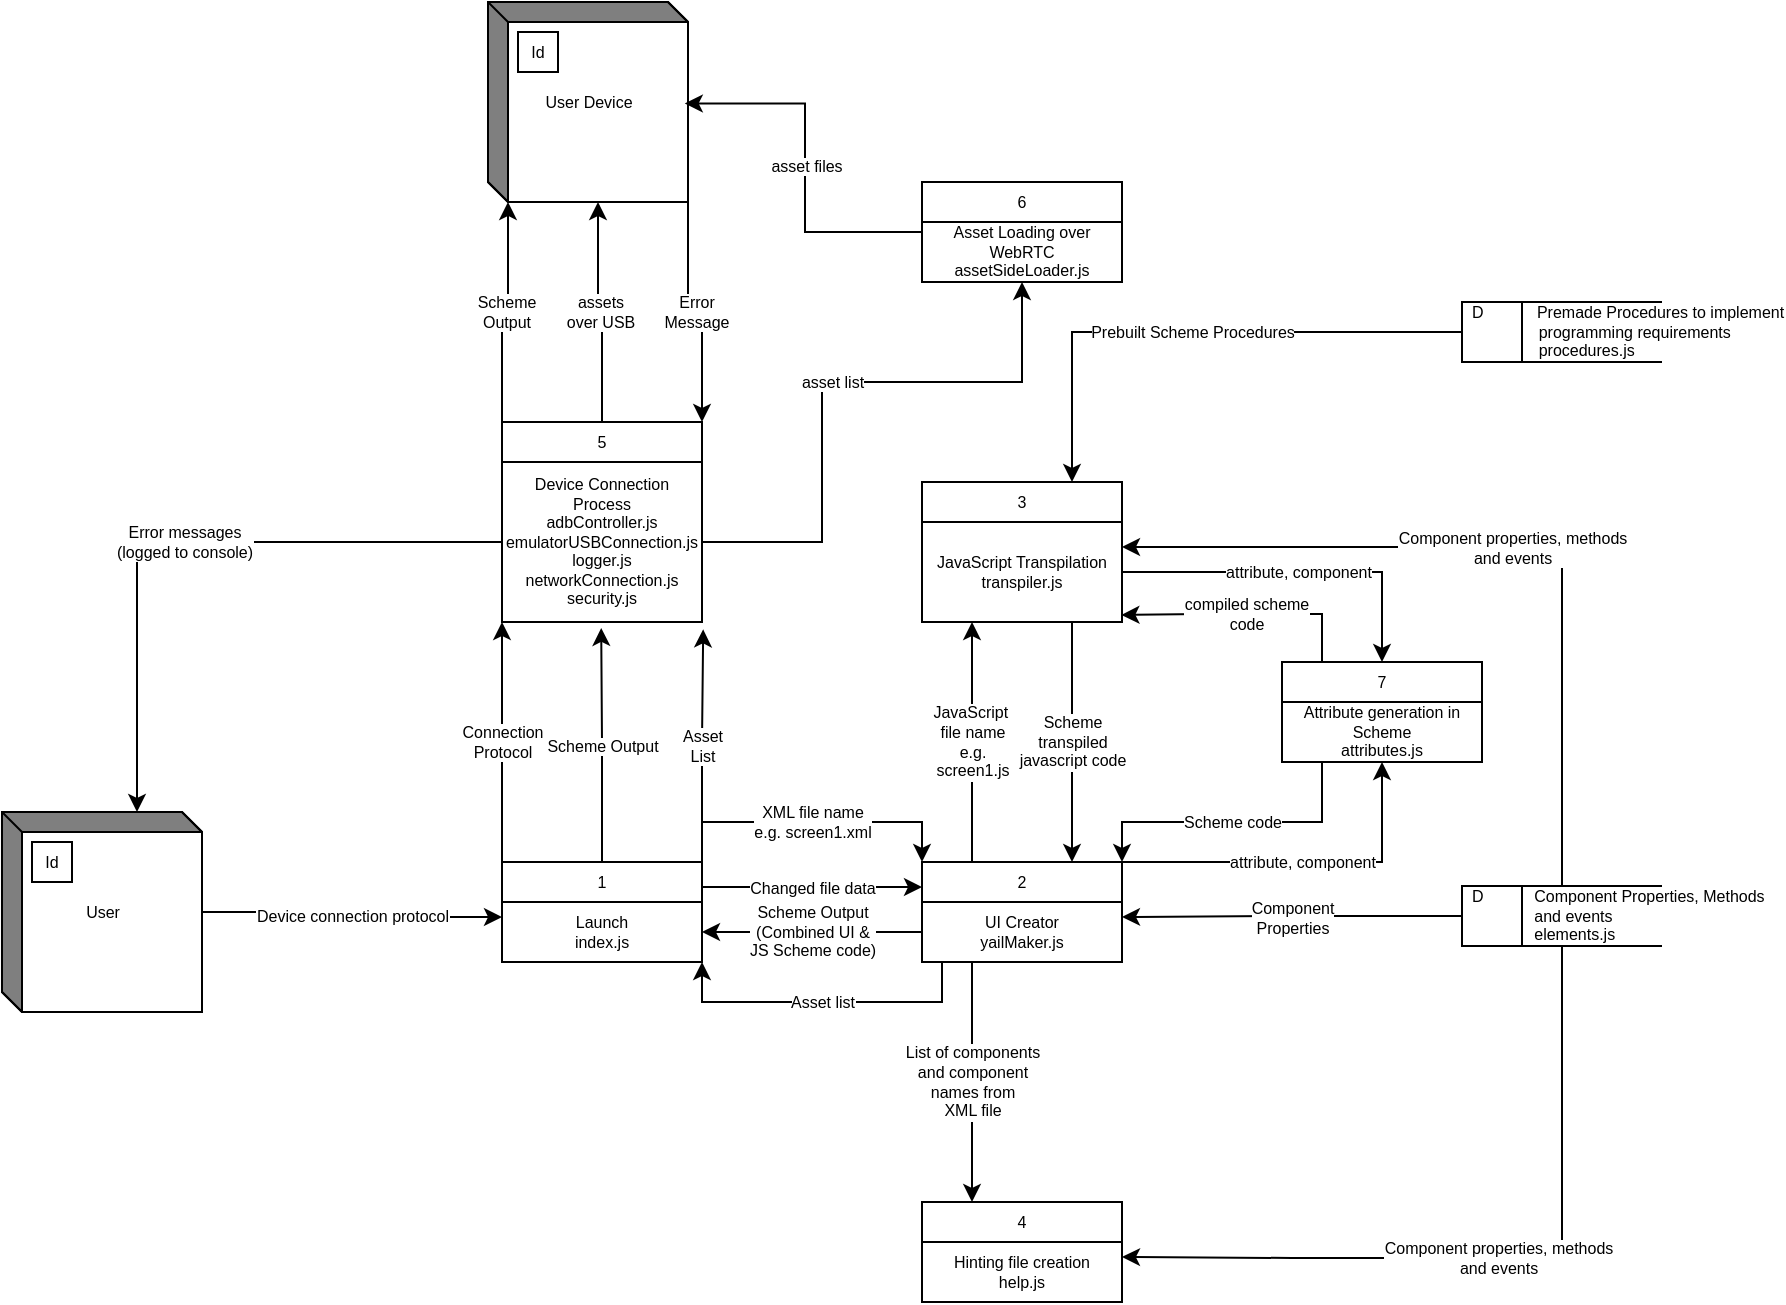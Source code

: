 <mxfile version="19.0.3" type="device"><diagram id="AASuGQh348b_wh5oMYCa" name="Page-1"><mxGraphModel dx="1116" dy="848" grid="0" gridSize="10" guides="1" tooltips="1" connect="1" arrows="1" fold="1" page="0" pageScale="1" pageWidth="1600" pageHeight="900" math="0" shadow="0"><root><mxCell id="0"/><mxCell id="1" parent="0"/><mxCell id="4gGTcMChzIOr0hWFDYro-5" value="Device connection protocol" style="edgeStyle=orthogonalEdgeStyle;rounded=0;orthogonalLoop=1;jettySize=auto;html=1;entryX=0;entryY=0.25;entryDx=0;entryDy=0;fontSize=8;" edge="1" parent="1" source="4gGTcMChzIOr0hWFDYro-1" target="4gGTcMChzIOr0hWFDYro-4"><mxGeometry relative="1" as="geometry"/></mxCell><mxCell id="4gGTcMChzIOr0hWFDYro-1" value="User" style="html=1;dashed=0;whitespace=wrap;shape=mxgraph.dfd.externalEntity;fontSize=8;" vertex="1" parent="1"><mxGeometry x="-40" y="15" width="100" height="100" as="geometry"/></mxCell><mxCell id="4gGTcMChzIOr0hWFDYro-2" value="Id" style="autosize=1;part=1;resizable=0;strokeColor=inherit;fillColor=inherit;gradientColor=inherit;fontSize=8;" vertex="1" parent="4gGTcMChzIOr0hWFDYro-1"><mxGeometry width="20" height="20" relative="1" as="geometry"><mxPoint x="15" y="15" as="offset"/></mxGeometry></mxCell><mxCell id="4gGTcMChzIOr0hWFDYro-12" value="XML file name&lt;br style=&quot;font-size: 8px;&quot;&gt;e.g. screen1.xml" style="edgeStyle=orthogonalEdgeStyle;rounded=0;orthogonalLoop=1;jettySize=auto;html=1;entryX=0;entryY=0;entryDx=0;entryDy=0;exitX=1;exitY=0;exitDx=0;exitDy=0;fontSize=8;" edge="1" parent="1" source="4gGTcMChzIOr0hWFDYro-3" target="4gGTcMChzIOr0hWFDYro-8"><mxGeometry relative="1" as="geometry"/></mxCell><mxCell id="4gGTcMChzIOr0hWFDYro-25" value="Connection&lt;br&gt;Protocol" style="edgeStyle=orthogonalEdgeStyle;rounded=0;orthogonalLoop=1;jettySize=auto;html=1;entryX=0;entryY=1;entryDx=0;entryDy=0;fontSize=8;exitX=0;exitY=0;exitDx=0;exitDy=0;" edge="1" parent="1" source="4gGTcMChzIOr0hWFDYro-3" target="4gGTcMChzIOr0hWFDYro-26"><mxGeometry relative="1" as="geometry"/></mxCell><mxCell id="4gGTcMChzIOr0hWFDYro-27" value="Changed file data" style="edgeStyle=orthogonalEdgeStyle;rounded=0;orthogonalLoop=1;jettySize=auto;html=1;entryX=0;entryY=0.25;entryDx=0;entryDy=0;fontSize=8;exitX=1;exitY=0.25;exitDx=0;exitDy=0;" edge="1" parent="1" source="4gGTcMChzIOr0hWFDYro-3" target="4gGTcMChzIOr0hWFDYro-8"><mxGeometry relative="1" as="geometry"/></mxCell><mxCell id="4gGTcMChzIOr0hWFDYro-29" value="Scheme Output" style="edgeStyle=orthogonalEdgeStyle;rounded=0;orthogonalLoop=1;jettySize=auto;html=1;entryX=0.496;entryY=1.037;entryDx=0;entryDy=0;entryPerimeter=0;fontSize=8;" edge="1" parent="1" source="4gGTcMChzIOr0hWFDYro-3" target="4gGTcMChzIOr0hWFDYro-26"><mxGeometry relative="1" as="geometry"/></mxCell><mxCell id="4gGTcMChzIOr0hWFDYro-35" value="Asset&lt;br&gt;List" style="edgeStyle=orthogonalEdgeStyle;rounded=0;orthogonalLoop=1;jettySize=auto;html=1;entryX=1.006;entryY=1.046;entryDx=0;entryDy=0;fontSize=8;entryPerimeter=0;exitX=1;exitY=0;exitDx=0;exitDy=0;" edge="1" parent="1" source="4gGTcMChzIOr0hWFDYro-3" target="4gGTcMChzIOr0hWFDYro-26"><mxGeometry relative="1" as="geometry"><Array as="points"><mxPoint x="310" y="-20"/><mxPoint x="311" y="-20"/></Array></mxGeometry></mxCell><mxCell id="4gGTcMChzIOr0hWFDYro-3" value="1" style="swimlane;fontStyle=0;childLayout=stackLayout;horizontal=1;startSize=20;fillColor=#ffffff;horizontalStack=0;resizeParent=1;resizeParentMax=0;resizeLast=0;collapsible=0;marginBottom=0;swimlaneFillColor=#ffffff;fontSize=8;" vertex="1" parent="1"><mxGeometry x="210" y="40" width="100" height="50" as="geometry"/></mxCell><mxCell id="4gGTcMChzIOr0hWFDYro-4" value="Launch&lt;br style=&quot;font-size: 8px;&quot;&gt;index.js" style="text;html=1;strokeColor=none;fillColor=none;align=center;verticalAlign=middle;whiteSpace=wrap;rounded=0;fontSize=8;" vertex="1" parent="4gGTcMChzIOr0hWFDYro-3"><mxGeometry y="20" width="100" height="30" as="geometry"/></mxCell><mxCell id="4gGTcMChzIOr0hWFDYro-31" value="Error&lt;br&gt;Message" style="edgeStyle=orthogonalEdgeStyle;rounded=0;orthogonalLoop=1;jettySize=auto;html=1;entryX=1;entryY=0;entryDx=0;entryDy=0;fontSize=8;exitX=1;exitY=1;exitDx=0;exitDy=0;exitPerimeter=0;" edge="1" parent="1" source="4gGTcMChzIOr0hWFDYro-6" target="4gGTcMChzIOr0hWFDYro-24"><mxGeometry relative="1" as="geometry"/></mxCell><mxCell id="4gGTcMChzIOr0hWFDYro-6" value="User Device" style="html=1;dashed=0;whitespace=wrap;shape=mxgraph.dfd.externalEntity;fontSize=8;" vertex="1" parent="1"><mxGeometry x="203" y="-390" width="100" height="100" as="geometry"/></mxCell><mxCell id="4gGTcMChzIOr0hWFDYro-7" value="Id" style="autosize=1;part=1;resizable=0;strokeColor=inherit;fillColor=inherit;gradientColor=inherit;fontSize=8;" vertex="1" parent="4gGTcMChzIOr0hWFDYro-6"><mxGeometry width="20" height="20" relative="1" as="geometry"><mxPoint x="15" y="15" as="offset"/></mxGeometry></mxCell><mxCell id="4gGTcMChzIOr0hWFDYro-15" value="JavaScript&amp;nbsp;&lt;br style=&quot;font-size: 8px;&quot;&gt;file name&lt;br style=&quot;font-size: 8px;&quot;&gt;e.g. &lt;br&gt;screen1.js" style="edgeStyle=orthogonalEdgeStyle;rounded=0;orthogonalLoop=1;jettySize=auto;html=1;entryX=0.25;entryY=1;entryDx=0;entryDy=0;exitX=0.25;exitY=0;exitDx=0;exitDy=0;fontSize=8;" edge="1" parent="1" source="4gGTcMChzIOr0hWFDYro-8" target="4gGTcMChzIOr0hWFDYro-14"><mxGeometry relative="1" as="geometry"/></mxCell><mxCell id="4gGTcMChzIOr0hWFDYro-47" value="attribute, component" style="edgeStyle=orthogonalEdgeStyle;rounded=0;orthogonalLoop=1;jettySize=auto;html=1;entryX=0.5;entryY=1;entryDx=0;entryDy=0;fontSize=8;" edge="1" parent="1" source="4gGTcMChzIOr0hWFDYro-8" target="4gGTcMChzIOr0hWFDYro-45"><mxGeometry relative="1" as="geometry"><Array as="points"><mxPoint x="650" y="40"/></Array></mxGeometry></mxCell><mxCell id="4gGTcMChzIOr0hWFDYro-8" value="2" style="swimlane;fontStyle=0;childLayout=stackLayout;horizontal=1;startSize=20;fillColor=#ffffff;horizontalStack=0;resizeParent=1;resizeParentMax=0;resizeLast=0;collapsible=0;marginBottom=0;swimlaneFillColor=#ffffff;fontSize=8;" vertex="1" parent="1"><mxGeometry x="420" y="40" width="100" height="50" as="geometry"/></mxCell><mxCell id="4gGTcMChzIOr0hWFDYro-10" value="UI Creator&lt;br style=&quot;font-size: 8px;&quot;&gt;yailMaker.js" style="text;html=1;strokeColor=none;fillColor=none;align=center;verticalAlign=middle;whiteSpace=wrap;rounded=0;fontSize=8;" vertex="1" parent="4gGTcMChzIOr0hWFDYro-8"><mxGeometry y="20" width="100" height="30" as="geometry"/></mxCell><mxCell id="4gGTcMChzIOr0hWFDYro-13" value="3" style="swimlane;fontStyle=0;childLayout=stackLayout;horizontal=1;startSize=20;fillColor=#ffffff;horizontalStack=0;resizeParent=1;resizeParentMax=0;resizeLast=0;collapsible=0;marginBottom=0;swimlaneFillColor=#ffffff;fontSize=8;" vertex="1" parent="1"><mxGeometry x="420" y="-150" width="100" height="70" as="geometry"/></mxCell><mxCell id="4gGTcMChzIOr0hWFDYro-14" value="JavaScript Transpilation&lt;br style=&quot;font-size: 8px;&quot;&gt;transpiler.js&lt;br style=&quot;font-size: 8px;&quot;&gt;" style="text;html=1;strokeColor=none;fillColor=none;align=center;verticalAlign=middle;whiteSpace=wrap;rounded=0;fontSize=8;" vertex="1" parent="4gGTcMChzIOr0hWFDYro-13"><mxGeometry y="20" width="100" height="50" as="geometry"/></mxCell><mxCell id="4gGTcMChzIOr0hWFDYro-16" value="Scheme&lt;br style=&quot;font-size: 8px;&quot;&gt;transpiled&lt;br style=&quot;font-size: 8px;&quot;&gt;javascript code" style="edgeStyle=orthogonalEdgeStyle;rounded=0;orthogonalLoop=1;jettySize=auto;html=1;entryX=0.75;entryY=0;entryDx=0;entryDy=0;exitX=0.75;exitY=1;exitDx=0;exitDy=0;fontSize=8;" edge="1" parent="1" source="4gGTcMChzIOr0hWFDYro-14" target="4gGTcMChzIOr0hWFDYro-8"><mxGeometry relative="1" as="geometry"/></mxCell><mxCell id="4gGTcMChzIOr0hWFDYro-17" value="4" style="swimlane;fontStyle=0;childLayout=stackLayout;horizontal=1;startSize=20;fillColor=#ffffff;horizontalStack=0;resizeParent=1;resizeParentMax=0;resizeLast=0;collapsible=0;marginBottom=0;swimlaneFillColor=#ffffff;fontSize=8;" vertex="1" parent="1"><mxGeometry x="420" y="210" width="100" height="50" as="geometry"/></mxCell><mxCell id="4gGTcMChzIOr0hWFDYro-18" value="Hinting file creation&lt;br&gt;help.js" style="text;html=1;strokeColor=none;fillColor=none;align=center;verticalAlign=middle;whiteSpace=wrap;rounded=0;fontSize=8;" vertex="1" parent="4gGTcMChzIOr0hWFDYro-17"><mxGeometry y="20" width="100" height="30" as="geometry"/></mxCell><mxCell id="4gGTcMChzIOr0hWFDYro-19" value="List of components&lt;br&gt;and component&lt;br&gt;names from&lt;br&gt;XML file" style="edgeStyle=orthogonalEdgeStyle;rounded=0;orthogonalLoop=1;jettySize=auto;html=1;entryX=0.25;entryY=0;entryDx=0;entryDy=0;fontSize=8;exitX=0.25;exitY=1;exitDx=0;exitDy=0;" edge="1" parent="1" source="4gGTcMChzIOr0hWFDYro-10" target="4gGTcMChzIOr0hWFDYro-17"><mxGeometry relative="1" as="geometry"/></mxCell><mxCell id="4gGTcMChzIOr0hWFDYro-21" value="Component&lt;br&gt;Properties" style="edgeStyle=orthogonalEdgeStyle;rounded=0;orthogonalLoop=1;jettySize=auto;html=1;entryX=1;entryY=0.25;entryDx=0;entryDy=0;fontSize=8;" edge="1" parent="1" source="4gGTcMChzIOr0hWFDYro-20" target="4gGTcMChzIOr0hWFDYro-10"><mxGeometry relative="1" as="geometry"/></mxCell><mxCell id="4gGTcMChzIOr0hWFDYro-22" value="Component properties, methods&lt;br&gt;and events" style="edgeStyle=orthogonalEdgeStyle;rounded=0;orthogonalLoop=1;jettySize=auto;html=1;entryX=1;entryY=0.25;entryDx=0;entryDy=0;fontSize=8;" edge="1" parent="1" source="4gGTcMChzIOr0hWFDYro-20" target="4gGTcMChzIOr0hWFDYro-18"><mxGeometry relative="1" as="geometry"><Array as="points"><mxPoint x="740" y="238"/><mxPoint x="605" y="238"/></Array></mxGeometry></mxCell><mxCell id="4gGTcMChzIOr0hWFDYro-23" value="Component properties, methods&lt;br&gt;and events" style="edgeStyle=orthogonalEdgeStyle;rounded=0;orthogonalLoop=1;jettySize=auto;html=1;entryX=1;entryY=0.25;entryDx=0;entryDy=0;fontSize=8;" edge="1" parent="1" source="4gGTcMChzIOr0hWFDYro-20" target="4gGTcMChzIOr0hWFDYro-14"><mxGeometry relative="1" as="geometry"><Array as="points"><mxPoint x="740" y="-118"/></Array></mxGeometry></mxCell><mxCell id="4gGTcMChzIOr0hWFDYro-20" value="D&lt;span style=&quot;white-space: pre;&quot;&gt;&#9;&lt;/span&gt;&amp;nbsp; &amp;nbsp; &amp;nbsp; Component Properties, Methods&lt;br&gt;&amp;nbsp; &amp;nbsp; &amp;nbsp; &amp;nbsp; &amp;nbsp; &amp;nbsp; &amp;nbsp; and events&amp;nbsp; &amp;nbsp; &amp;nbsp; &amp;nbsp;&lt;br&gt;&amp;nbsp; &amp;nbsp; &amp;nbsp; &amp;nbsp; &amp;nbsp; &amp;nbsp; &amp;nbsp; elements.js&lt;br&gt;" style="html=1;dashed=0;whitespace=wrap;shape=mxgraph.dfd.dataStoreID;align=left;spacingLeft=3;points=[[0,0],[0.5,0],[1,0],[0,0.5],[1,0.5],[0,1],[0.5,1],[1,1]];fontSize=8;" vertex="1" parent="1"><mxGeometry x="690" y="52" width="100" height="30" as="geometry"/></mxCell><mxCell id="4gGTcMChzIOr0hWFDYro-30" value="Scheme&lt;br&gt;Output" style="edgeStyle=orthogonalEdgeStyle;rounded=0;orthogonalLoop=1;jettySize=auto;html=1;entryX=0;entryY=0;entryDx=10;entryDy=100;entryPerimeter=0;fontSize=8;exitX=0;exitY=0;exitDx=0;exitDy=0;" edge="1" parent="1" source="4gGTcMChzIOr0hWFDYro-24" target="4gGTcMChzIOr0hWFDYro-6"><mxGeometry relative="1" as="geometry"/></mxCell><mxCell id="4gGTcMChzIOr0hWFDYro-41" value="assets&lt;br&gt;over USB" style="edgeStyle=orthogonalEdgeStyle;rounded=0;orthogonalLoop=1;jettySize=auto;html=1;entryX=0;entryY=0;entryDx=55;entryDy=100;entryPerimeter=0;fontSize=8;exitX=0.5;exitY=0;exitDx=0;exitDy=0;" edge="1" parent="1" source="4gGTcMChzIOr0hWFDYro-24" target="4gGTcMChzIOr0hWFDYro-6"><mxGeometry relative="1" as="geometry"/></mxCell><mxCell id="4gGTcMChzIOr0hWFDYro-24" value="5" style="swimlane;fontStyle=0;childLayout=stackLayout;horizontal=1;startSize=20;fillColor=#ffffff;horizontalStack=0;resizeParent=1;resizeParentMax=0;resizeLast=0;collapsible=0;marginBottom=0;swimlaneFillColor=#ffffff;fontSize=8;" vertex="1" parent="1"><mxGeometry x="210" y="-180" width="100" height="100" as="geometry"/></mxCell><mxCell id="4gGTcMChzIOr0hWFDYro-26" value="Device Connection Process&lt;br&gt;adbController.js&lt;br&gt;emulatorUSBConnection.js&lt;br&gt;logger.js&lt;br&gt;networkConnection.js&lt;br&gt;security.js" style="text;html=1;strokeColor=none;fillColor=none;align=center;verticalAlign=middle;whiteSpace=wrap;rounded=0;fontSize=8;" vertex="1" parent="4gGTcMChzIOr0hWFDYro-24"><mxGeometry y="20" width="100" height="80" as="geometry"/></mxCell><mxCell id="4gGTcMChzIOr0hWFDYro-28" value="Scheme Output&lt;br&gt;(Combined UI &amp;amp;&lt;br&gt;JS Scheme code)" style="edgeStyle=orthogonalEdgeStyle;rounded=0;orthogonalLoop=1;jettySize=auto;html=1;entryX=1;entryY=0.5;entryDx=0;entryDy=0;fontSize=8;" edge="1" parent="1" source="4gGTcMChzIOr0hWFDYro-10" target="4gGTcMChzIOr0hWFDYro-4"><mxGeometry relative="1" as="geometry"/></mxCell><mxCell id="4gGTcMChzIOr0hWFDYro-32" value="Error messages&lt;br&gt;(logged to console)" style="edgeStyle=orthogonalEdgeStyle;rounded=0;orthogonalLoop=1;jettySize=auto;html=1;entryX=0;entryY=0;entryDx=67.5;entryDy=0;entryPerimeter=0;fontSize=8;" edge="1" parent="1" source="4gGTcMChzIOr0hWFDYro-26" target="4gGTcMChzIOr0hWFDYro-1"><mxGeometry relative="1" as="geometry"/></mxCell><mxCell id="4gGTcMChzIOr0hWFDYro-34" value="Asset list" style="edgeStyle=orthogonalEdgeStyle;rounded=0;orthogonalLoop=1;jettySize=auto;html=1;entryX=1;entryY=1;entryDx=0;entryDy=0;fontSize=8;" edge="1" parent="1" source="4gGTcMChzIOr0hWFDYro-10" target="4gGTcMChzIOr0hWFDYro-4"><mxGeometry relative="1" as="geometry"><Array as="points"><mxPoint x="430" y="110"/><mxPoint x="310" y="110"/></Array></mxGeometry></mxCell><mxCell id="4gGTcMChzIOr0hWFDYro-39" value="asset files" style="edgeStyle=orthogonalEdgeStyle;rounded=0;orthogonalLoop=1;jettySize=auto;html=1;entryX=0.984;entryY=0.507;entryDx=0;entryDy=0;entryPerimeter=0;fontSize=8;" edge="1" parent="1" source="4gGTcMChzIOr0hWFDYro-36" target="4gGTcMChzIOr0hWFDYro-6"><mxGeometry relative="1" as="geometry"/></mxCell><mxCell id="4gGTcMChzIOr0hWFDYro-36" value="6" style="swimlane;fontStyle=0;childLayout=stackLayout;horizontal=1;startSize=20;fillColor=#ffffff;horizontalStack=0;resizeParent=1;resizeParentMax=0;resizeLast=0;collapsible=0;marginBottom=0;swimlaneFillColor=#ffffff;fontSize=8;" vertex="1" parent="1"><mxGeometry x="420" y="-300" width="100" height="50" as="geometry"/></mxCell><mxCell id="4gGTcMChzIOr0hWFDYro-37" value="Asset Loading over WebRTC&lt;br&gt;assetSideLoader.js" style="text;html=1;strokeColor=none;fillColor=none;align=center;verticalAlign=middle;whiteSpace=wrap;rounded=0;fontSize=8;" vertex="1" parent="4gGTcMChzIOr0hWFDYro-36"><mxGeometry y="20" width="100" height="30" as="geometry"/></mxCell><mxCell id="4gGTcMChzIOr0hWFDYro-38" value="asset list" style="edgeStyle=orthogonalEdgeStyle;rounded=0;orthogonalLoop=1;jettySize=auto;html=1;entryX=0.5;entryY=1;entryDx=0;entryDy=0;fontSize=8;" edge="1" parent="1" source="4gGTcMChzIOr0hWFDYro-26" target="4gGTcMChzIOr0hWFDYro-37"><mxGeometry relative="1" as="geometry"><Array as="points"><mxPoint x="370" y="-120"/><mxPoint x="370" y="-200"/><mxPoint x="470" y="-200"/></Array></mxGeometry></mxCell><mxCell id="4gGTcMChzIOr0hWFDYro-43" value="Prebuilt Scheme Procedures" style="edgeStyle=orthogonalEdgeStyle;rounded=0;orthogonalLoop=1;jettySize=auto;html=1;entryX=0.75;entryY=0;entryDx=0;entryDy=0;fontSize=8;" edge="1" parent="1" source="4gGTcMChzIOr0hWFDYro-42" target="4gGTcMChzIOr0hWFDYro-13"><mxGeometry relative="1" as="geometry"/></mxCell><mxCell id="4gGTcMChzIOr0hWFDYro-42" value="D&amp;nbsp; &amp;nbsp; &amp;nbsp; &amp;nbsp; &amp;nbsp; &amp;nbsp; Premade Procedures to implement&lt;br&gt;&amp;nbsp; &amp;nbsp; &amp;nbsp; &amp;nbsp; &amp;nbsp; &amp;nbsp; &amp;nbsp; &amp;nbsp;programming requirements&lt;br&gt;&amp;nbsp; &amp;nbsp; &amp;nbsp; &amp;nbsp; &amp;nbsp; &amp;nbsp; &amp;nbsp; &amp;nbsp;procedures.js" style="html=1;dashed=0;whitespace=wrap;shape=mxgraph.dfd.dataStoreID;align=left;spacingLeft=3;points=[[0,0],[0.5,0],[1,0],[0,0.5],[1,0.5],[0,1],[0.5,1],[1,1]];fontSize=8;" vertex="1" parent="1"><mxGeometry x="690" y="-240" width="100" height="30" as="geometry"/></mxCell><mxCell id="4gGTcMChzIOr0hWFDYro-50" value="compiled scheme&lt;br&gt;code" style="edgeStyle=orthogonalEdgeStyle;rounded=0;orthogonalLoop=1;jettySize=auto;html=1;entryX=0.997;entryY=0.929;entryDx=0;entryDy=0;entryPerimeter=0;fontSize=8;" edge="1" parent="1" source="4gGTcMChzIOr0hWFDYro-44" target="4gGTcMChzIOr0hWFDYro-14"><mxGeometry relative="1" as="geometry"><Array as="points"><mxPoint x="620" y="-84"/><mxPoint x="560" y="-84"/></Array></mxGeometry></mxCell><mxCell id="4gGTcMChzIOr0hWFDYro-44" value="7" style="swimlane;fontStyle=0;childLayout=stackLayout;horizontal=1;startSize=20;fillColor=#ffffff;horizontalStack=0;resizeParent=1;resizeParentMax=0;resizeLast=0;collapsible=0;marginBottom=0;swimlaneFillColor=#ffffff;fontSize=8;" vertex="1" parent="1"><mxGeometry x="600" y="-60" width="100" height="50" as="geometry"/></mxCell><mxCell id="4gGTcMChzIOr0hWFDYro-45" value="Attribute generation in Scheme&lt;br&gt;attributes.js" style="text;html=1;strokeColor=none;fillColor=none;align=center;verticalAlign=middle;whiteSpace=wrap;rounded=0;fontSize=8;" vertex="1" parent="4gGTcMChzIOr0hWFDYro-44"><mxGeometry y="20" width="100" height="30" as="geometry"/></mxCell><mxCell id="4gGTcMChzIOr0hWFDYro-48" value="Scheme code" style="edgeStyle=orthogonalEdgeStyle;rounded=0;orthogonalLoop=1;jettySize=auto;html=1;fontSize=8;" edge="1" parent="1" source="4gGTcMChzIOr0hWFDYro-45"><mxGeometry relative="1" as="geometry"><mxPoint x="520" y="40" as="targetPoint"/><Array as="points"><mxPoint x="620" y="20"/><mxPoint x="520" y="20"/></Array></mxGeometry></mxCell><mxCell id="4gGTcMChzIOr0hWFDYro-49" value="attribute, component" style="edgeStyle=orthogonalEdgeStyle;rounded=0;orthogonalLoop=1;jettySize=auto;html=1;entryX=0.5;entryY=0;entryDx=0;entryDy=0;fontSize=8;" edge="1" parent="1" source="4gGTcMChzIOr0hWFDYro-14" target="4gGTcMChzIOr0hWFDYro-44"><mxGeometry relative="1" as="geometry"><Array as="points"><mxPoint x="650" y="-105"/></Array></mxGeometry></mxCell></root></mxGraphModel></diagram></mxfile>